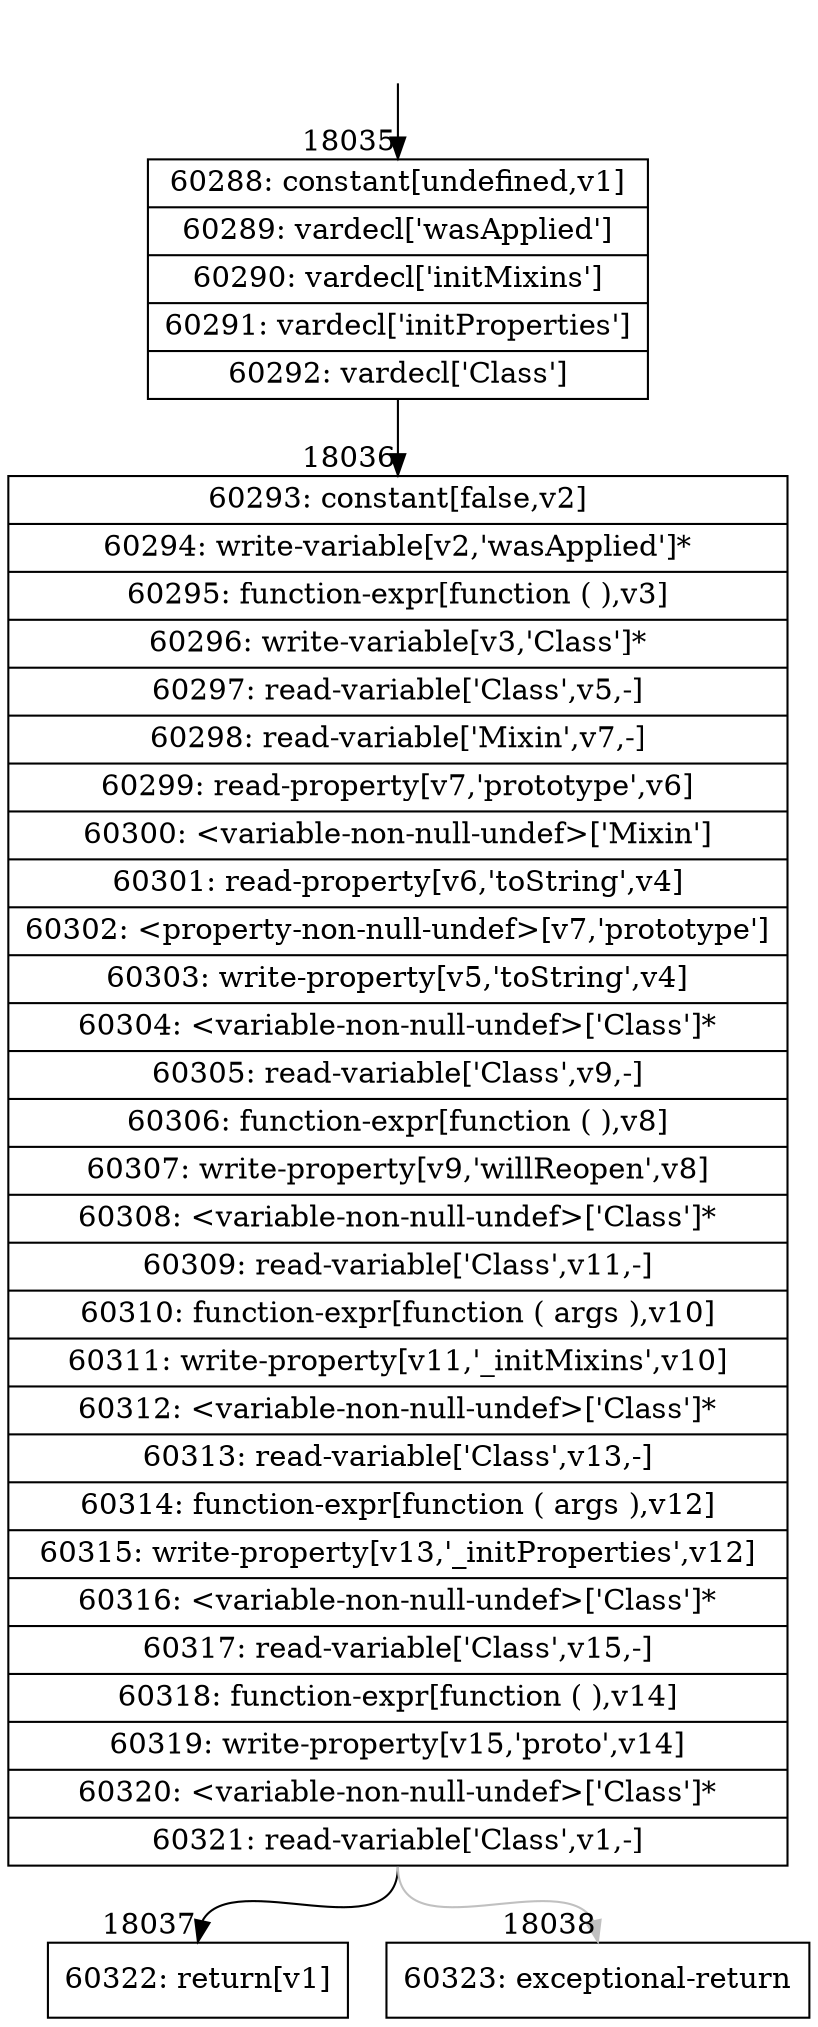 digraph {
rankdir="TD"
BB_entry1544[shape=none,label=""];
BB_entry1544 -> BB18035 [tailport=s, headport=n, headlabel="    18035"]
BB18035 [shape=record label="{60288: constant[undefined,v1]|60289: vardecl['wasApplied']|60290: vardecl['initMixins']|60291: vardecl['initProperties']|60292: vardecl['Class']}" ] 
BB18035 -> BB18036 [tailport=s, headport=n, headlabel="      18036"]
BB18036 [shape=record label="{60293: constant[false,v2]|60294: write-variable[v2,'wasApplied']*|60295: function-expr[function ( ),v3]|60296: write-variable[v3,'Class']*|60297: read-variable['Class',v5,-]|60298: read-variable['Mixin',v7,-]|60299: read-property[v7,'prototype',v6]|60300: \<variable-non-null-undef\>['Mixin']|60301: read-property[v6,'toString',v4]|60302: \<property-non-null-undef\>[v7,'prototype']|60303: write-property[v5,'toString',v4]|60304: \<variable-non-null-undef\>['Class']*|60305: read-variable['Class',v9,-]|60306: function-expr[function ( ),v8]|60307: write-property[v9,'willReopen',v8]|60308: \<variable-non-null-undef\>['Class']*|60309: read-variable['Class',v11,-]|60310: function-expr[function ( args ),v10]|60311: write-property[v11,'_initMixins',v10]|60312: \<variable-non-null-undef\>['Class']*|60313: read-variable['Class',v13,-]|60314: function-expr[function ( args ),v12]|60315: write-property[v13,'_initProperties',v12]|60316: \<variable-non-null-undef\>['Class']*|60317: read-variable['Class',v15,-]|60318: function-expr[function ( ),v14]|60319: write-property[v15,'proto',v14]|60320: \<variable-non-null-undef\>['Class']*|60321: read-variable['Class',v1,-]}" ] 
BB18036 -> BB18037 [tailport=s, headport=n, headlabel="      18037"]
BB18036 -> BB18038 [tailport=s, headport=n, color=gray, headlabel="      18038"]
BB18037 [shape=record label="{60322: return[v1]}" ] 
BB18038 [shape=record label="{60323: exceptional-return}" ] 
//#$~ 33760
}
